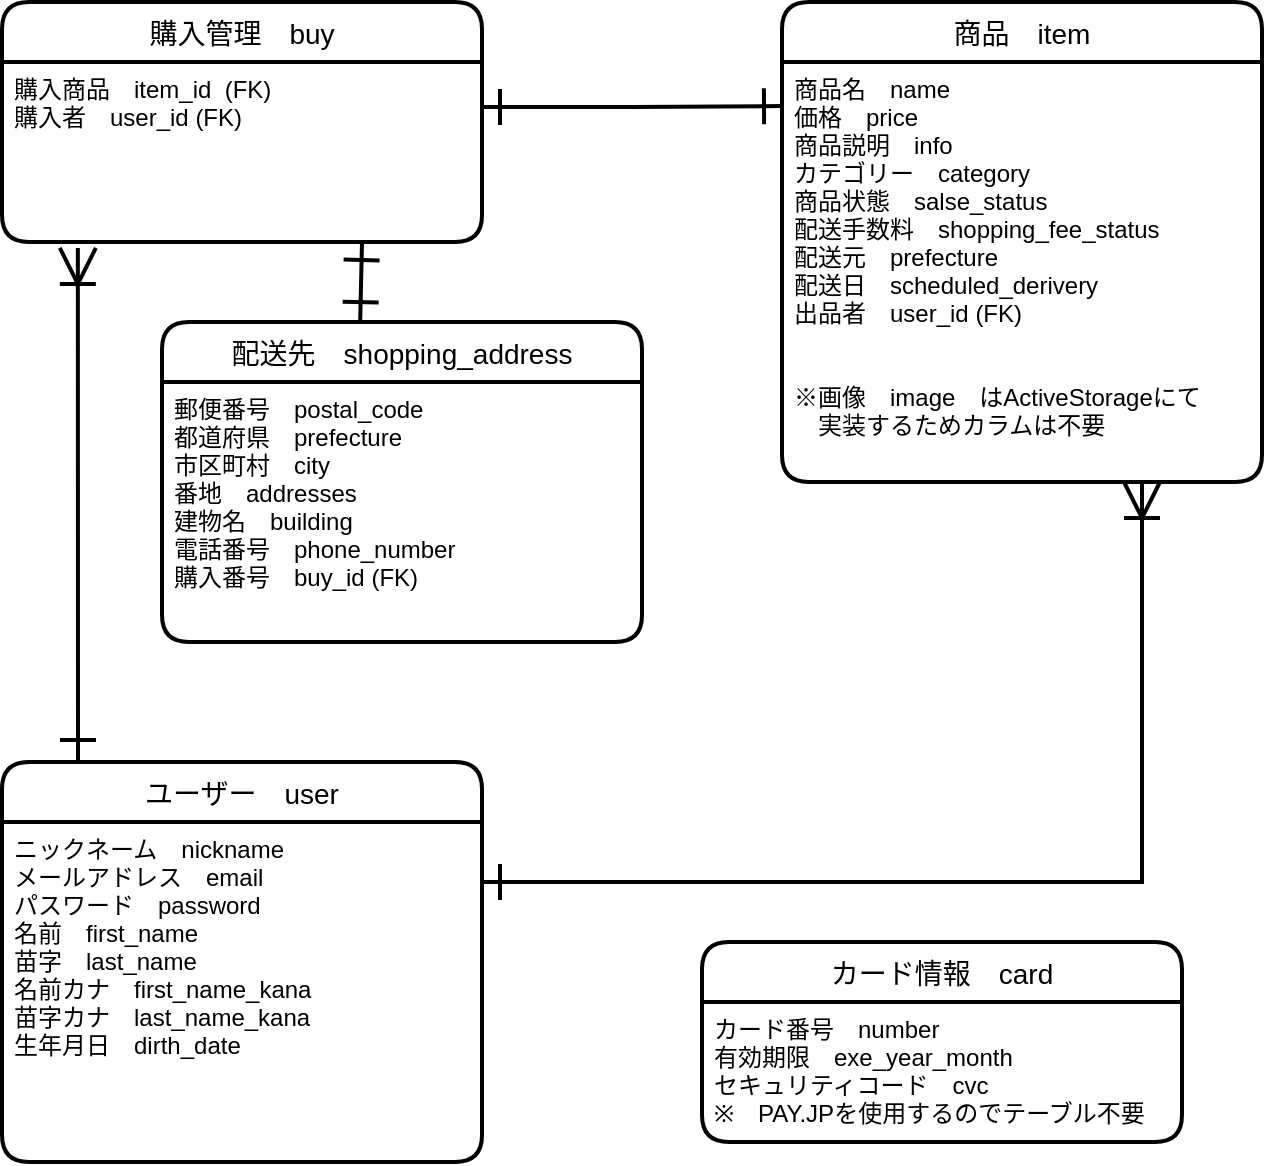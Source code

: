 <mxfile>
    <diagram id="FsqYUJv2-tZrkKB8whaJ" name="ページ1">
        <mxGraphModel dx="717" dy="627" grid="1" gridSize="10" guides="1" tooltips="1" connect="1" arrows="1" fold="1" page="1" pageScale="1" pageWidth="827" pageHeight="1169" math="0" shadow="0">
            <root>
                <mxCell id="0"/>
                <mxCell id="1" parent="0"/>
                <mxCell id="21" style="edgeStyle=orthogonalEdgeStyle;rounded=0;orthogonalLoop=1;jettySize=auto;html=1;startArrow=ERone;startFill=0;startSize=15;endArrow=ERoneToMany;endFill=0;endSize=15;strokeWidth=2;entryX=0.158;entryY=1.033;entryDx=0;entryDy=0;entryPerimeter=0;" edge="1" parent="1" target="19">
                    <mxGeometry relative="1" as="geometry">
                        <mxPoint x="78" y="400" as="sourcePoint"/>
                        <Array as="points">
                            <mxPoint x="78" y="420"/>
                        </Array>
                    </mxGeometry>
                </mxCell>
                <mxCell id="6" value="ユーザー　user" style="swimlane;childLayout=stackLayout;horizontal=1;startSize=30;horizontalStack=0;rounded=1;fontSize=14;fontStyle=0;strokeWidth=2;resizeParent=0;resizeLast=1;shadow=0;dashed=0;align=center;" parent="1" vertex="1">
                    <mxGeometry x="40" y="420" width="240" height="200" as="geometry"/>
                </mxCell>
                <mxCell id="7" value="ニックネーム　nickname&#10;メールアドレス　email&#10;パスワード　password&#10;名前　first_name&#10;苗字　last_name&#10;名前カナ　first_name_kana&#10;苗字カナ　last_name_kana&#10;生年月日　dirth_date" style="align=left;strokeColor=none;fillColor=none;spacingLeft=4;fontSize=12;verticalAlign=top;resizable=0;rotatable=0;part=1;" parent="6" vertex="1">
                    <mxGeometry y="30" width="240" height="170" as="geometry"/>
                </mxCell>
                <mxCell id="8" value="商品　item" style="swimlane;childLayout=stackLayout;horizontal=1;startSize=30;horizontalStack=0;rounded=1;fontSize=14;fontStyle=0;strokeWidth=2;resizeParent=0;resizeLast=1;shadow=0;dashed=0;align=center;" parent="1" vertex="1">
                    <mxGeometry x="430" y="40" width="240" height="240" as="geometry"/>
                </mxCell>
                <mxCell id="9" value="商品名　name&#10;価格　price&#10;商品説明　info&#10;カテゴリー　category&#10;商品状態　salse_status&#10;配送手数料　shopping_fee_status&#10;配送元　prefecture&#10;配送日　scheduled_derivery&#10;出品者　user_id (FK)&#10;&#10;&#10;※画像　image　はActiveStorageにて&#10;　実装するためカラムは不要&#10;" style="align=left;strokeColor=none;fillColor=none;spacingLeft=4;fontSize=12;verticalAlign=top;resizable=0;rotatable=0;part=1;" parent="8" vertex="1">
                    <mxGeometry y="30" width="240" height="210" as="geometry"/>
                </mxCell>
                <mxCell id="11" value="カード情報　card" style="swimlane;childLayout=stackLayout;horizontal=1;startSize=30;horizontalStack=0;rounded=1;fontSize=14;fontStyle=0;strokeWidth=2;resizeParent=0;resizeLast=1;shadow=0;dashed=0;align=center;" parent="1" vertex="1">
                    <mxGeometry x="390" y="510" width="240" height="100" as="geometry"/>
                </mxCell>
                <mxCell id="12" value="カード番号　number&#10;有効期限　exe_year_month&#10;セキュリティコード　cvc&#10;※　PAY.JPを使用するのでテーブル不要" style="align=left;strokeColor=none;fillColor=none;spacingLeft=4;fontSize=12;verticalAlign=top;resizable=0;rotatable=0;part=1;" parent="11" vertex="1">
                    <mxGeometry y="30" width="240" height="70" as="geometry"/>
                </mxCell>
                <mxCell id="15" value="配送先　shopping_address" style="swimlane;childLayout=stackLayout;horizontal=1;startSize=30;horizontalStack=0;rounded=1;fontSize=14;fontStyle=0;strokeWidth=2;resizeParent=0;resizeLast=1;shadow=0;dashed=0;align=center;fillColor=none;" parent="1" vertex="1">
                    <mxGeometry x="120" y="200" width="240" height="160" as="geometry"/>
                </mxCell>
                <mxCell id="16" value="郵便番号　postal_code&#10;都道府県　prefecture&#10;市区町村　city&#10;番地　addresses&#10;建物名　building&#10;電話番号　phone_number&#10;購入番号　buy_id (FK)" style="align=left;strokeColor=none;fillColor=none;spacingLeft=4;fontSize=12;verticalAlign=top;resizable=0;rotatable=0;part=1;" parent="15" vertex="1">
                    <mxGeometry y="30" width="240" height="130" as="geometry"/>
                </mxCell>
                <mxCell id="18" value="購入管理　buy" style="swimlane;childLayout=stackLayout;horizontal=1;startSize=30;horizontalStack=0;rounded=1;fontSize=14;fontStyle=0;strokeWidth=2;resizeParent=0;resizeLast=1;shadow=0;dashed=0;align=center;" vertex="1" parent="1">
                    <mxGeometry x="40" y="40" width="240" height="120" as="geometry"/>
                </mxCell>
                <mxCell id="19" value="購入商品　item_id  (FK)&#10;購入者　user_id (FK)&#10;" style="align=left;strokeColor=none;fillColor=none;spacingLeft=4;fontSize=12;verticalAlign=top;resizable=0;rotatable=0;part=1;" vertex="1" parent="18">
                    <mxGeometry y="30" width="240" height="90" as="geometry"/>
                </mxCell>
                <mxCell id="20" style="edgeStyle=orthogonalEdgeStyle;rounded=0;orthogonalLoop=1;jettySize=auto;html=1;exitX=1;exitY=0.25;exitDx=0;exitDy=0;strokeWidth=2;endArrow=ERone;endFill=0;startArrow=ERone;startFill=0;endSize=15;startSize=15;entryX=0;entryY=0.105;entryDx=0;entryDy=0;entryPerimeter=0;" edge="1" parent="1" source="19" target="9">
                    <mxGeometry relative="1" as="geometry">
                        <mxPoint x="397" y="92" as="targetPoint"/>
                    </mxGeometry>
                </mxCell>
                <mxCell id="25" style="edgeStyle=orthogonalEdgeStyle;rounded=0;orthogonalLoop=1;jettySize=auto;html=1;entryX=0.75;entryY=1;entryDx=0;entryDy=0;startArrow=ERone;startFill=0;startSize=15;endArrow=ERoneToMany;endFill=0;endSize=15;strokeWidth=2;" edge="1" parent="1" target="9">
                    <mxGeometry relative="1" as="geometry">
                        <mxPoint x="280" y="480" as="sourcePoint"/>
                        <Array as="points">
                            <mxPoint x="280" y="480"/>
                            <mxPoint x="610" y="480"/>
                        </Array>
                    </mxGeometry>
                </mxCell>
                <mxCell id="27" style="edgeStyle=orthogonalEdgeStyle;rounded=0;orthogonalLoop=1;jettySize=auto;html=1;exitX=0.75;exitY=1;exitDx=0;exitDy=0;entryX=0.413;entryY=-0.006;entryDx=0;entryDy=0;entryPerimeter=0;startArrow=ERone;startFill=0;startSize=15;endArrow=ERone;endFill=0;endSize=15;strokeWidth=2;" edge="1" parent="1" source="19" target="15">
                    <mxGeometry relative="1" as="geometry"/>
                </mxCell>
            </root>
        </mxGraphModel>
    </diagram>
</mxfile>